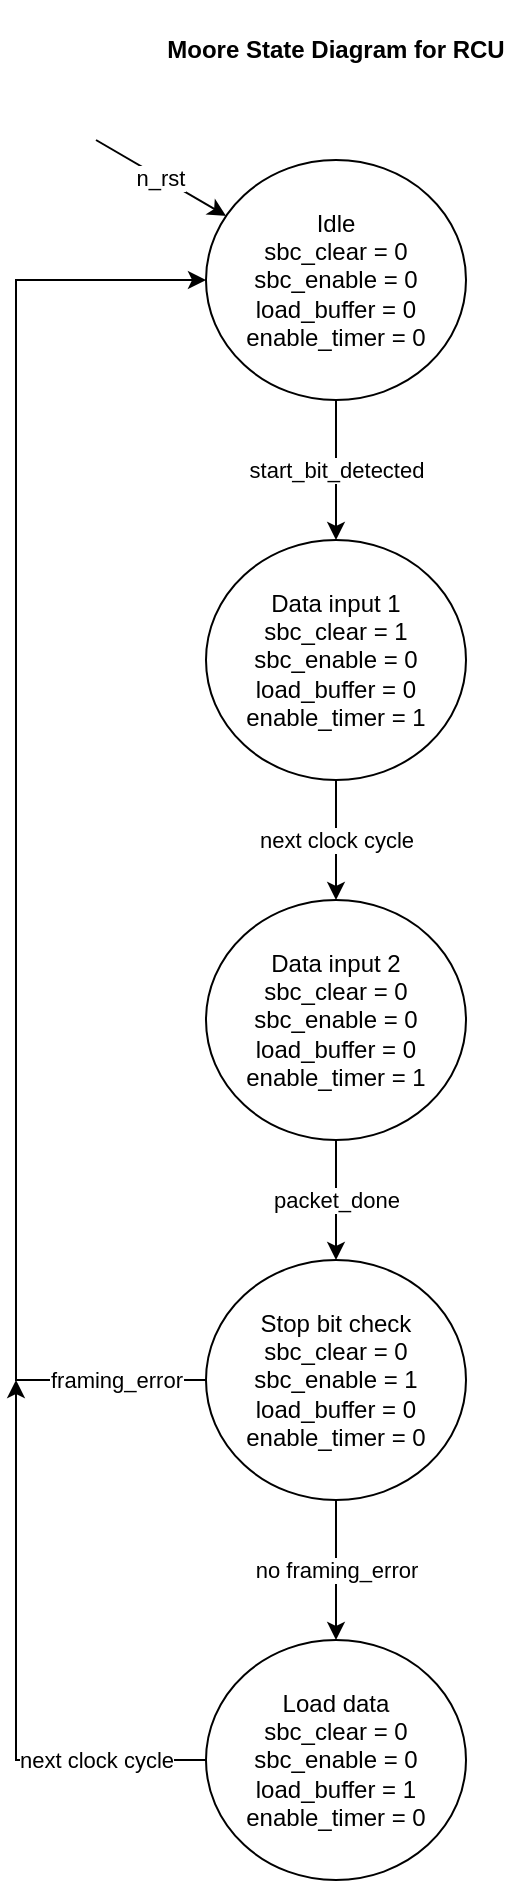 <mxfile version="14.4.3" type="device"><diagram id="06-ezV_qa_pAJG_HLH3J" name="Page-1"><mxGraphModel dx="1185" dy="635" grid="1" gridSize="10" guides="1" tooltips="1" connect="1" arrows="1" fold="1" page="1" pageScale="1" pageWidth="850" pageHeight="1100" math="0" shadow="0"><root><mxCell id="0"/><mxCell id="1" parent="0"/><mxCell id="GoVASeCJYn90-iZUJpaA-5" value="start_bit_detected" style="edgeStyle=orthogonalEdgeStyle;rounded=0;orthogonalLoop=1;jettySize=auto;html=1;entryX=0.5;entryY=0;entryDx=0;entryDy=0;" edge="1" parent="1" source="GoVASeCJYn90-iZUJpaA-1" target="GoVASeCJYn90-iZUJpaA-4"><mxGeometry relative="1" as="geometry"/></mxCell><mxCell id="GoVASeCJYn90-iZUJpaA-1" value="&lt;div&gt;Idle&lt;/div&gt;&lt;div&gt;sbc_clear = 0&lt;/div&gt;&lt;div&gt;sbc_enable = 0&lt;/div&gt;&lt;div&gt;load_buffer = 0&lt;/div&gt;&lt;div&gt;enable_timer = 0&lt;br&gt;&lt;/div&gt;" style="ellipse;whiteSpace=wrap;html=1;" vertex="1" parent="1"><mxGeometry x="355" y="100" width="130" height="120" as="geometry"/></mxCell><mxCell id="GoVASeCJYn90-iZUJpaA-2" value="&lt;b&gt;Moore State Diagram for RCU&lt;/b&gt;" style="text;html=1;strokeColor=none;fillColor=none;align=center;verticalAlign=middle;whiteSpace=wrap;rounded=0;" vertex="1" parent="1"><mxGeometry x="325" y="20" width="190" height="50" as="geometry"/></mxCell><mxCell id="GoVASeCJYn90-iZUJpaA-3" value="n_rst" style="endArrow=classic;html=1;" edge="1" parent="1" target="GoVASeCJYn90-iZUJpaA-1"><mxGeometry width="50" height="50" relative="1" as="geometry"><mxPoint x="300" y="90" as="sourcePoint"/><mxPoint x="350" y="60" as="targetPoint"/></mxGeometry></mxCell><mxCell id="GoVASeCJYn90-iZUJpaA-11" value="next clock cycle" style="edgeStyle=orthogonalEdgeStyle;rounded=0;orthogonalLoop=1;jettySize=auto;html=1;" edge="1" parent="1" source="GoVASeCJYn90-iZUJpaA-4" target="GoVASeCJYn90-iZUJpaA-10"><mxGeometry relative="1" as="geometry"/></mxCell><mxCell id="GoVASeCJYn90-iZUJpaA-4" value="&lt;div&gt;Data input 1&lt;br&gt;&lt;/div&gt;&lt;div&gt;sbc_clear = 1&lt;/div&gt;&lt;div&gt;sbc_enable = 0&lt;/div&gt;&lt;div&gt;load_buffer = 0&lt;/div&gt;&lt;div&gt;enable_timer = 1&lt;br&gt;&lt;/div&gt;" style="ellipse;whiteSpace=wrap;html=1;" vertex="1" parent="1"><mxGeometry x="355" y="290" width="130" height="120" as="geometry"/></mxCell><mxCell id="GoVASeCJYn90-iZUJpaA-13" value="framing_error" style="edgeStyle=orthogonalEdgeStyle;rounded=0;orthogonalLoop=1;jettySize=auto;html=1;entryX=0;entryY=0.5;entryDx=0;entryDy=0;" edge="1" parent="1" source="GoVASeCJYn90-iZUJpaA-7" target="GoVASeCJYn90-iZUJpaA-1"><mxGeometry x="-0.878" relative="1" as="geometry"><Array as="points"><mxPoint x="260" y="710"/><mxPoint x="260" y="160"/></Array><mxPoint as="offset"/></mxGeometry></mxCell><mxCell id="GoVASeCJYn90-iZUJpaA-15" value="no framing_error" style="edgeStyle=orthogonalEdgeStyle;rounded=0;orthogonalLoop=1;jettySize=auto;html=1;entryX=0.5;entryY=0;entryDx=0;entryDy=0;" edge="1" parent="1" source="GoVASeCJYn90-iZUJpaA-7" target="GoVASeCJYn90-iZUJpaA-14"><mxGeometry relative="1" as="geometry"/></mxCell><mxCell id="GoVASeCJYn90-iZUJpaA-7" value="&lt;div&gt;Stop bit check&lt;br&gt;&lt;/div&gt;&lt;div&gt;sbc_clear = 0&lt;/div&gt;&lt;div&gt;sbc_enable = 1&lt;/div&gt;&lt;div&gt;load_buffer = 0&lt;/div&gt;&lt;div&gt;enable_timer = 0&lt;br&gt;&lt;/div&gt;" style="ellipse;whiteSpace=wrap;html=1;" vertex="1" parent="1"><mxGeometry x="355" y="650" width="130" height="120" as="geometry"/></mxCell><mxCell id="GoVASeCJYn90-iZUJpaA-12" value="packet_done" style="edgeStyle=orthogonalEdgeStyle;rounded=0;orthogonalLoop=1;jettySize=auto;html=1;entryX=0.5;entryY=0;entryDx=0;entryDy=0;" edge="1" parent="1" source="GoVASeCJYn90-iZUJpaA-10" target="GoVASeCJYn90-iZUJpaA-7"><mxGeometry relative="1" as="geometry"/></mxCell><mxCell id="GoVASeCJYn90-iZUJpaA-10" value="&lt;div&gt;Data input 2&lt;br&gt;&lt;/div&gt;&lt;div&gt;sbc_clear = 0&lt;/div&gt;&lt;div&gt;sbc_enable = 0&lt;/div&gt;&lt;div&gt;load_buffer = 0&lt;/div&gt;&lt;div&gt;enable_timer = 1&lt;br&gt;&lt;/div&gt;" style="ellipse;whiteSpace=wrap;html=1;" vertex="1" parent="1"><mxGeometry x="355" y="470" width="130" height="120" as="geometry"/></mxCell><mxCell id="GoVASeCJYn90-iZUJpaA-16" value="next clock cycle" style="edgeStyle=orthogonalEdgeStyle;rounded=0;orthogonalLoop=1;jettySize=auto;html=1;" edge="1" parent="1" source="GoVASeCJYn90-iZUJpaA-14"><mxGeometry x="-0.614" relative="1" as="geometry"><mxPoint x="260" y="710" as="targetPoint"/><Array as="points"><mxPoint x="260" y="900"/></Array><mxPoint as="offset"/></mxGeometry></mxCell><mxCell id="GoVASeCJYn90-iZUJpaA-14" value="&lt;div&gt;Load data&lt;br&gt;&lt;/div&gt;&lt;div&gt;sbc_clear = 0&lt;/div&gt;&lt;div&gt;sbc_enable = 0&lt;/div&gt;&lt;div&gt;load_buffer = 1&lt;/div&gt;&lt;div&gt;enable_timer = 0&lt;br&gt;&lt;/div&gt;" style="ellipse;whiteSpace=wrap;html=1;" vertex="1" parent="1"><mxGeometry x="355" y="840" width="130" height="120" as="geometry"/></mxCell></root></mxGraphModel></diagram></mxfile>